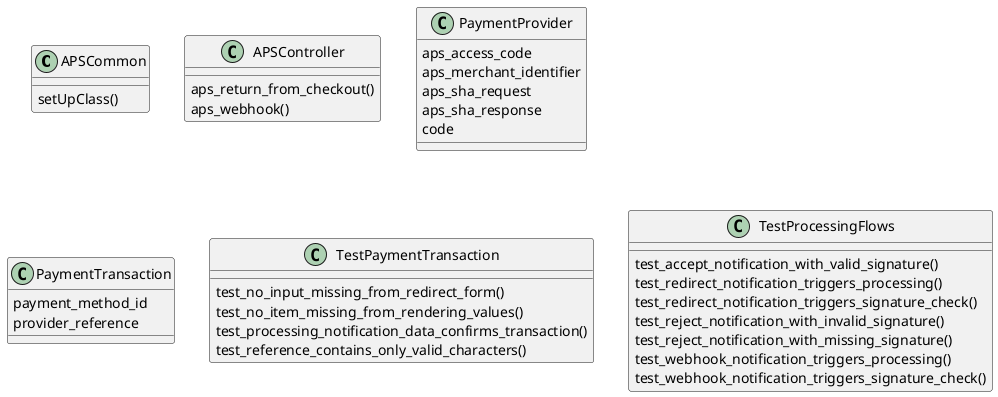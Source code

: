 @startuml classes_payment_aps
set namespaceSeparator none
class "APSCommon" as odoo_src.odoo.addons.payment_aps.tests.common.APSCommon {
  setUpClass()
}
class "APSController" as odoo_src.odoo.addons.payment_aps.controllers.main.APSController {
  aps_return_from_checkout()
  aps_webhook()
}
class "PaymentProvider" as odoo_src.odoo.addons.payment_aps.models.payment_provider.PaymentProvider {
  aps_access_code
  aps_merchant_identifier
  aps_sha_request
  aps_sha_response
  code
}
class "PaymentTransaction" as odoo_src.odoo.addons.payment_aps.models.payment_transaction.PaymentTransaction {
  payment_method_id
  provider_reference
}
class "TestPaymentTransaction" as odoo_src.odoo.addons.payment_aps.tests.test_payment_transaction.TestPaymentTransaction {
  test_no_input_missing_from_redirect_form()
  test_no_item_missing_from_rendering_values()
  test_processing_notification_data_confirms_transaction()
  test_reference_contains_only_valid_characters()
}
class "TestProcessingFlows" as odoo_src.odoo.addons.payment_aps.tests.test_processing_flows.TestProcessingFlows {
  test_accept_notification_with_valid_signature()
  test_redirect_notification_triggers_processing()
  test_redirect_notification_triggers_signature_check()
  test_reject_notification_with_invalid_signature()
  test_reject_notification_with_missing_signature()
  test_webhook_notification_triggers_processing()
  test_webhook_notification_triggers_signature_check()
}
@enduml
